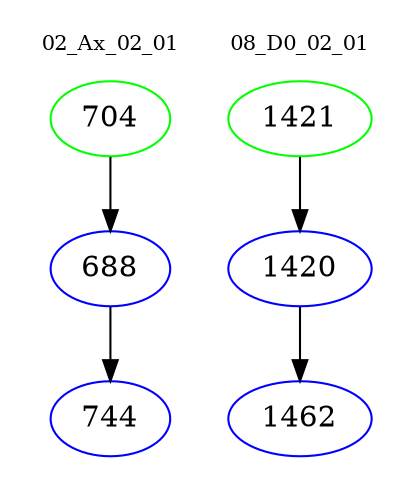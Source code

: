 digraph{
subgraph cluster_0 {
color = white
label = "02_Ax_02_01";
fontsize=10;
T0_704 [label="704", color="green"]
T0_704 -> T0_688 [color="black"]
T0_688 [label="688", color="blue"]
T0_688 -> T0_744 [color="black"]
T0_744 [label="744", color="blue"]
}
subgraph cluster_1 {
color = white
label = "08_D0_02_01";
fontsize=10;
T1_1421 [label="1421", color="green"]
T1_1421 -> T1_1420 [color="black"]
T1_1420 [label="1420", color="blue"]
T1_1420 -> T1_1462 [color="black"]
T1_1462 [label="1462", color="blue"]
}
}
